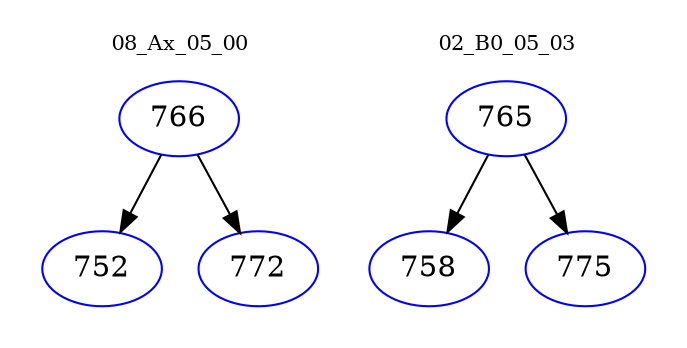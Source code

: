 digraph{
subgraph cluster_0 {
color = white
label = "08_Ax_05_00";
fontsize=10;
T0_766 [label="766", color="blue"]
T0_766 -> T0_752 [color="black"]
T0_752 [label="752", color="blue"]
T0_766 -> T0_772 [color="black"]
T0_772 [label="772", color="blue"]
}
subgraph cluster_1 {
color = white
label = "02_B0_05_03";
fontsize=10;
T1_765 [label="765", color="blue"]
T1_765 -> T1_758 [color="black"]
T1_758 [label="758", color="blue"]
T1_765 -> T1_775 [color="black"]
T1_775 [label="775", color="blue"]
}
}
